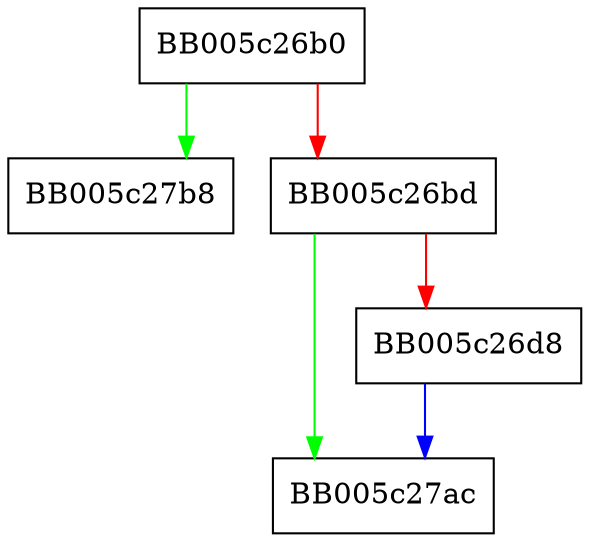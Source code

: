 digraph EVP_MD_meth_dup {
  node [shape="box"];
  graph [splines=ortho];
  BB005c26b0 -> BB005c27b8 [color="green"];
  BB005c26b0 -> BB005c26bd [color="red"];
  BB005c26bd -> BB005c27ac [color="green"];
  BB005c26bd -> BB005c26d8 [color="red"];
  BB005c26d8 -> BB005c27ac [color="blue"];
}